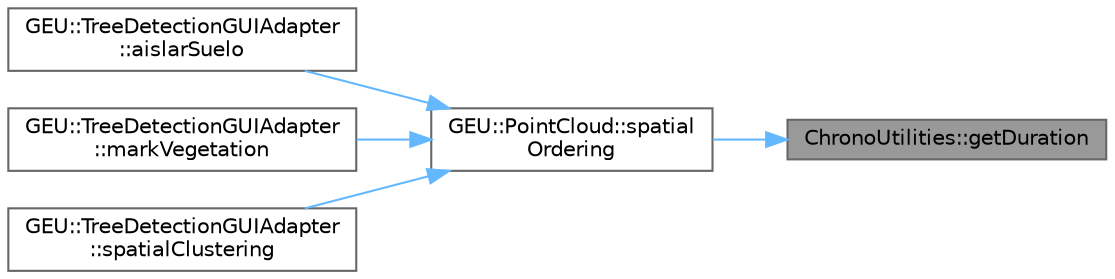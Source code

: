 digraph "ChronoUtilities::getDuration"
{
 // LATEX_PDF_SIZE
  bgcolor="transparent";
  edge [fontname=Helvetica,fontsize=10,labelfontname=Helvetica,labelfontsize=10];
  node [fontname=Helvetica,fontsize=10,shape=box,height=0.2,width=0.4];
  rankdir="RL";
  Node1 [id="Node000001",label="ChronoUtilities::getDuration",height=0.2,width=0.4,color="gray40", fillcolor="grey60", style="filled", fontcolor="black",tooltip=" "];
  Node1 -> Node2 [id="edge1_Node000001_Node000002",dir="back",color="steelblue1",style="solid",tooltip=" "];
  Node2 [id="Node000002",label="GEU::PointCloud::spatial\lOrdering",height=0.2,width=0.4,color="grey40", fillcolor="white", style="filled",URL="$d4/d07/class_g_e_u_1_1_point_cloud.html#ad008cb1c89f6cd21a6f739f8c359a276",tooltip="Optimiza el orden de los puntos en la estructura de datos para mejorar la eficiencia del renderizado."];
  Node2 -> Node3 [id="edge2_Node000002_Node000003",dir="back",color="steelblue1",style="solid",tooltip=" "];
  Node3 [id="Node000003",label="GEU::TreeDetectionGUIAdapter\l::aislarSuelo",height=0.2,width=0.4,color="grey40", fillcolor="white", style="filled",URL="$d3/d07/class_g_e_u_1_1_tree_detection_g_u_i_adapter.html#a2e03fe7335602619f11a3b7fb1ae6f9c",tooltip=" "];
  Node2 -> Node4 [id="edge3_Node000002_Node000004",dir="back",color="steelblue1",style="solid",tooltip=" "];
  Node4 [id="Node000004",label="GEU::TreeDetectionGUIAdapter\l::markVegetation",height=0.2,width=0.4,color="grey40", fillcolor="white", style="filled",URL="$d3/d07/class_g_e_u_1_1_tree_detection_g_u_i_adapter.html#ab75bdb414cbca0e75340c8f8a4f86b1d",tooltip=" "];
  Node2 -> Node5 [id="edge4_Node000002_Node000005",dir="back",color="steelblue1",style="solid",tooltip=" "];
  Node5 [id="Node000005",label="GEU::TreeDetectionGUIAdapter\l::spatialClustering",height=0.2,width=0.4,color="grey40", fillcolor="white", style="filled",URL="$d3/d07/class_g_e_u_1_1_tree_detection_g_u_i_adapter.html#adab86028e1e6085cb311ed22f9562100",tooltip=" "];
}
